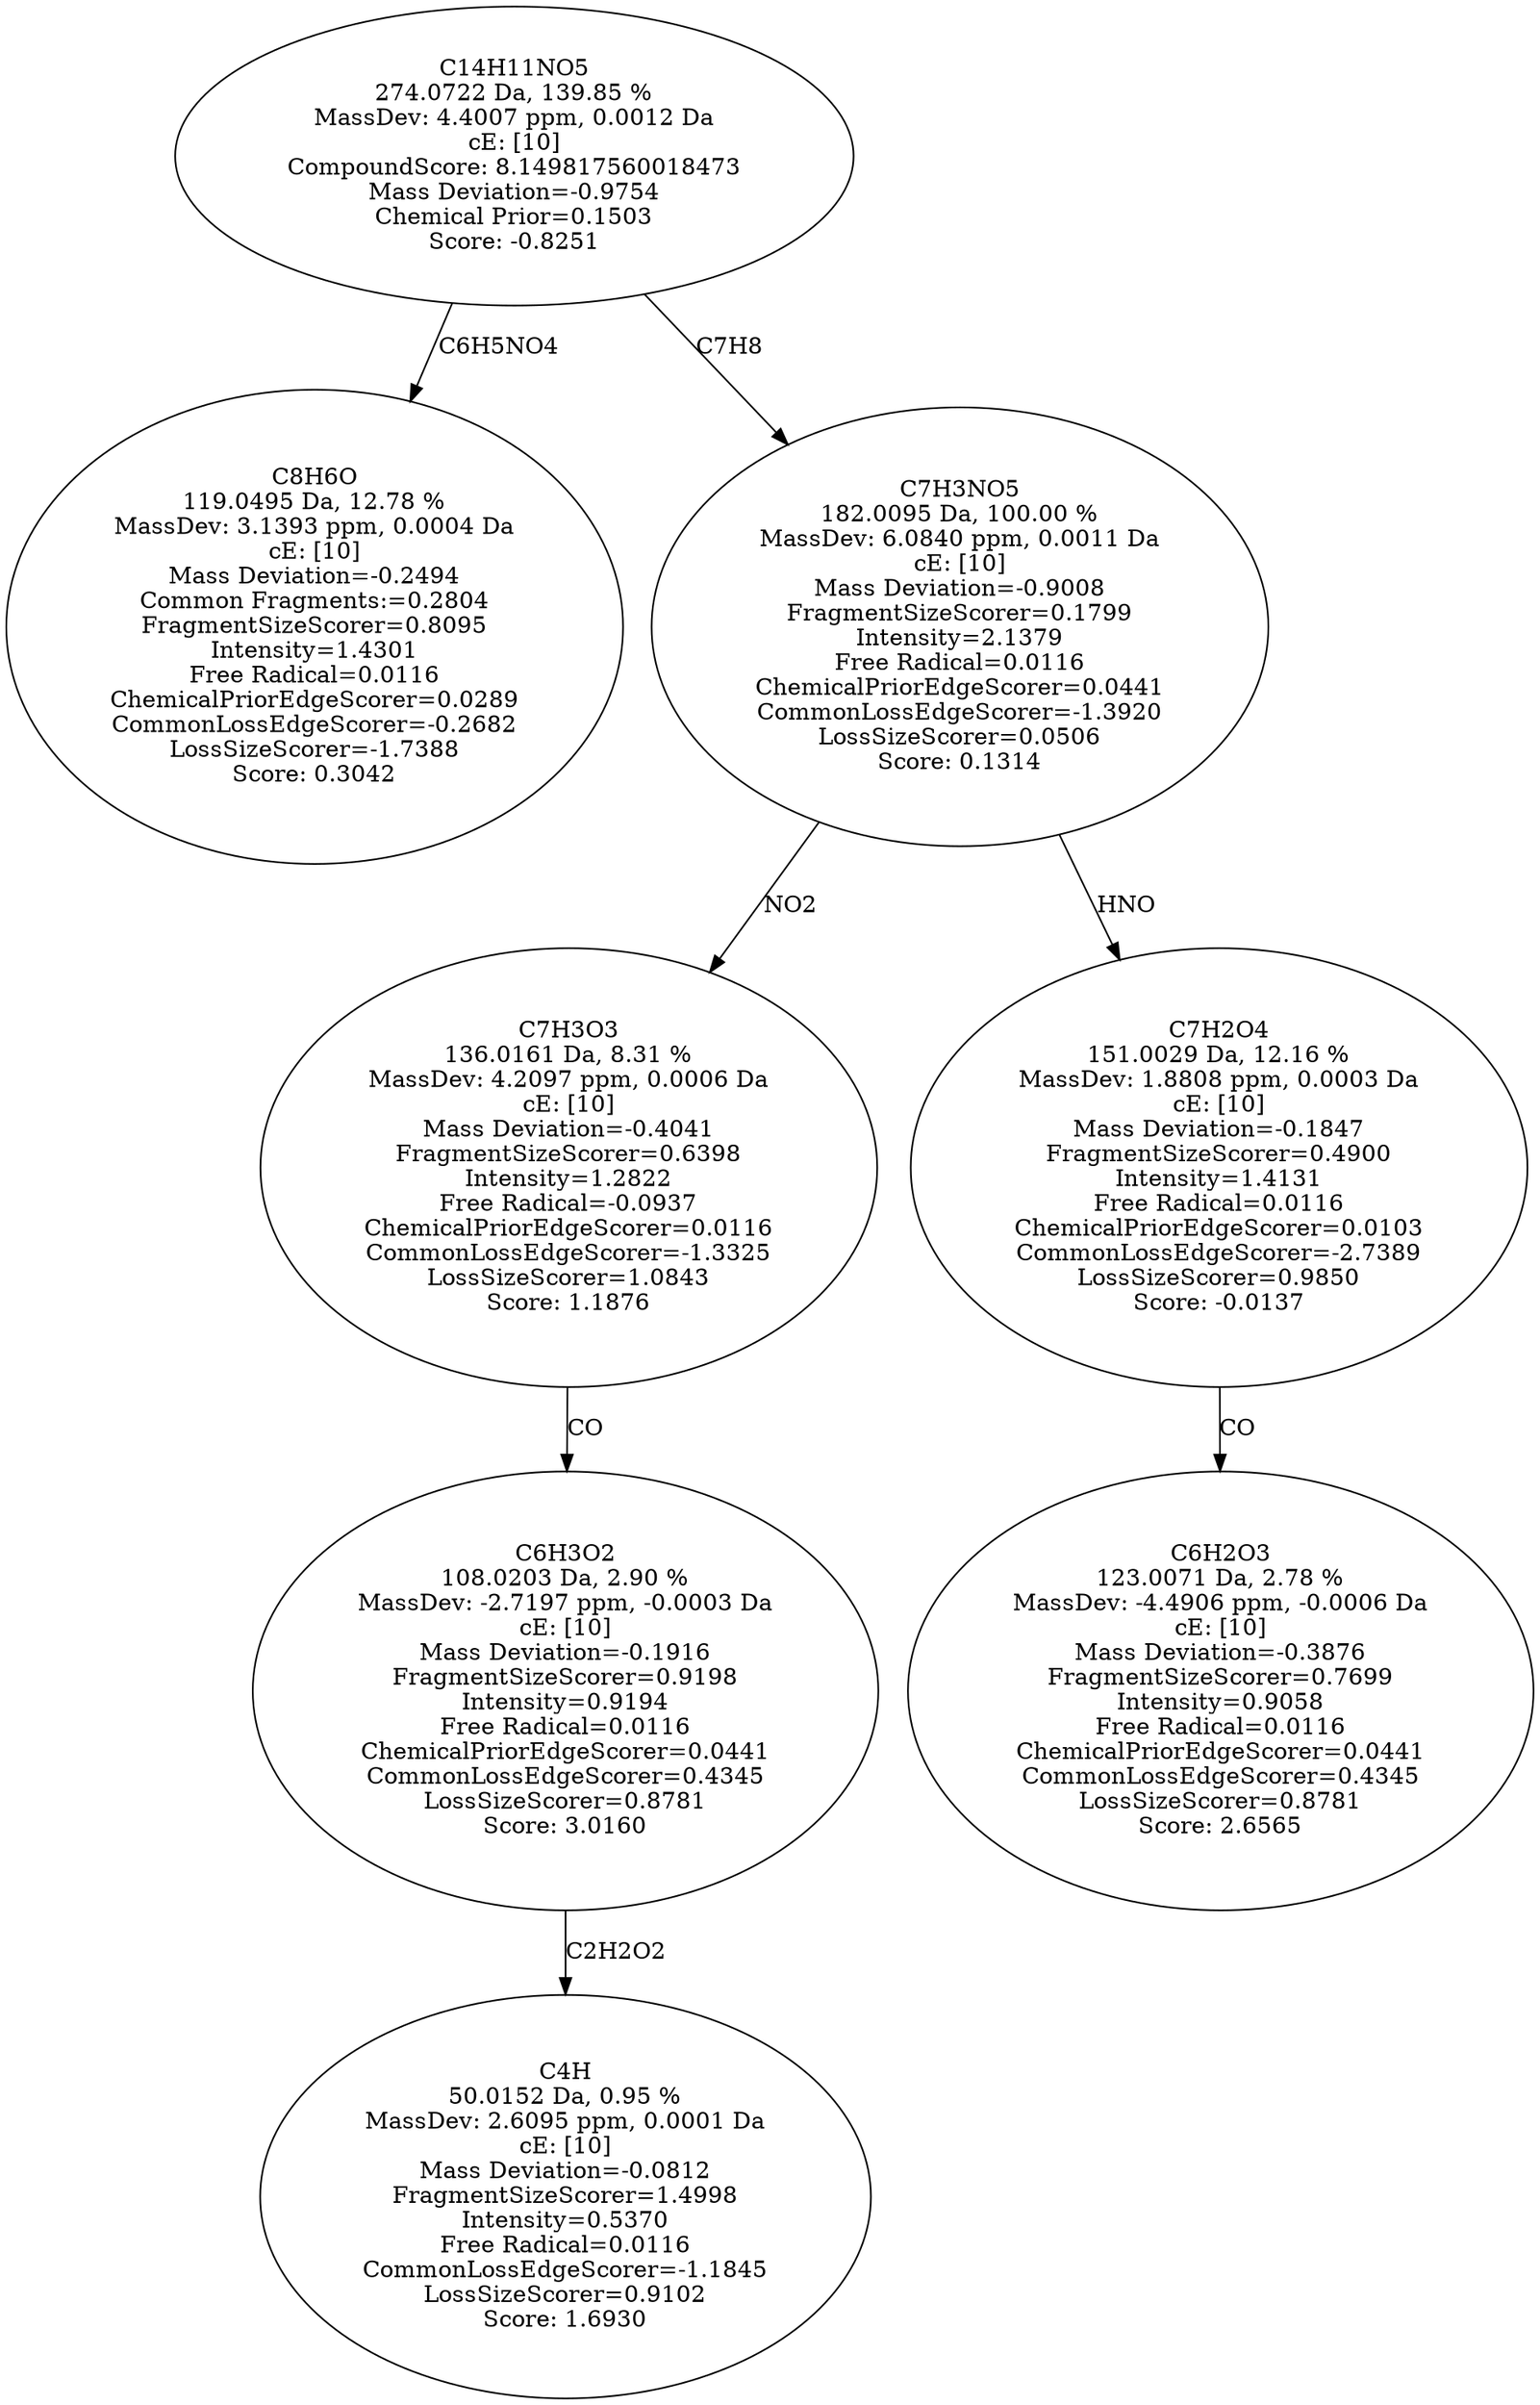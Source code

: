 strict digraph {
v1 [label="C8H6O\n119.0495 Da, 12.78 %\nMassDev: 3.1393 ppm, 0.0004 Da\ncE: [10]\nMass Deviation=-0.2494\nCommon Fragments:=0.2804\nFragmentSizeScorer=0.8095\nIntensity=1.4301\nFree Radical=0.0116\nChemicalPriorEdgeScorer=0.0289\nCommonLossEdgeScorer=-0.2682\nLossSizeScorer=-1.7388\nScore: 0.3042"];
v2 [label="C4H\n50.0152 Da, 0.95 %\nMassDev: 2.6095 ppm, 0.0001 Da\ncE: [10]\nMass Deviation=-0.0812\nFragmentSizeScorer=1.4998\nIntensity=0.5370\nFree Radical=0.0116\nCommonLossEdgeScorer=-1.1845\nLossSizeScorer=0.9102\nScore: 1.6930"];
v3 [label="C6H3O2\n108.0203 Da, 2.90 %\nMassDev: -2.7197 ppm, -0.0003 Da\ncE: [10]\nMass Deviation=-0.1916\nFragmentSizeScorer=0.9198\nIntensity=0.9194\nFree Radical=0.0116\nChemicalPriorEdgeScorer=0.0441\nCommonLossEdgeScorer=0.4345\nLossSizeScorer=0.8781\nScore: 3.0160"];
v4 [label="C7H3O3\n136.0161 Da, 8.31 %\nMassDev: 4.2097 ppm, 0.0006 Da\ncE: [10]\nMass Deviation=-0.4041\nFragmentSizeScorer=0.6398\nIntensity=1.2822\nFree Radical=-0.0937\nChemicalPriorEdgeScorer=0.0116\nCommonLossEdgeScorer=-1.3325\nLossSizeScorer=1.0843\nScore: 1.1876"];
v5 [label="C6H2O3\n123.0071 Da, 2.78 %\nMassDev: -4.4906 ppm, -0.0006 Da\ncE: [10]\nMass Deviation=-0.3876\nFragmentSizeScorer=0.7699\nIntensity=0.9058\nFree Radical=0.0116\nChemicalPriorEdgeScorer=0.0441\nCommonLossEdgeScorer=0.4345\nLossSizeScorer=0.8781\nScore: 2.6565"];
v6 [label="C7H2O4\n151.0029 Da, 12.16 %\nMassDev: 1.8808 ppm, 0.0003 Da\ncE: [10]\nMass Deviation=-0.1847\nFragmentSizeScorer=0.4900\nIntensity=1.4131\nFree Radical=0.0116\nChemicalPriorEdgeScorer=0.0103\nCommonLossEdgeScorer=-2.7389\nLossSizeScorer=0.9850\nScore: -0.0137"];
v7 [label="C7H3NO5\n182.0095 Da, 100.00 %\nMassDev: 6.0840 ppm, 0.0011 Da\ncE: [10]\nMass Deviation=-0.9008\nFragmentSizeScorer=0.1799\nIntensity=2.1379\nFree Radical=0.0116\nChemicalPriorEdgeScorer=0.0441\nCommonLossEdgeScorer=-1.3920\nLossSizeScorer=0.0506\nScore: 0.1314"];
v8 [label="C14H11NO5\n274.0722 Da, 139.85 %\nMassDev: 4.4007 ppm, 0.0012 Da\ncE: [10]\nCompoundScore: 8.149817560018473\nMass Deviation=-0.9754\nChemical Prior=0.1503\nScore: -0.8251"];
v8 -> v1 [label="C6H5NO4"];
v3 -> v2 [label="C2H2O2"];
v4 -> v3 [label="CO"];
v7 -> v4 [label="NO2"];
v6 -> v5 [label="CO"];
v7 -> v6 [label="HNO"];
v8 -> v7 [label="C7H8"];
}